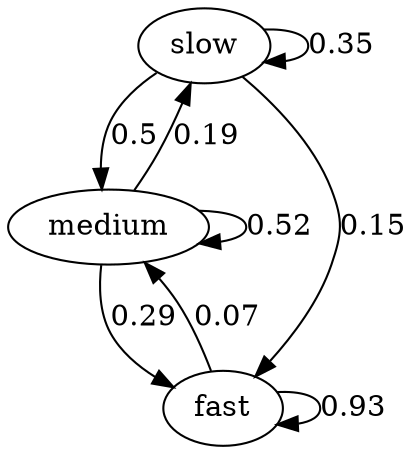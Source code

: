 digraph markov{

slow
medium
fast
slow -> slow [label=0.35]
slow -> medium [label=0.5]
slow -> fast [label=0.15]

medium -> slow [label=0.19]
medium -> medium [label=0.52]
medium -> fast [label=0.29]


fast -> medium [label=0.07]
fast -> fast [label=0.93]

}
